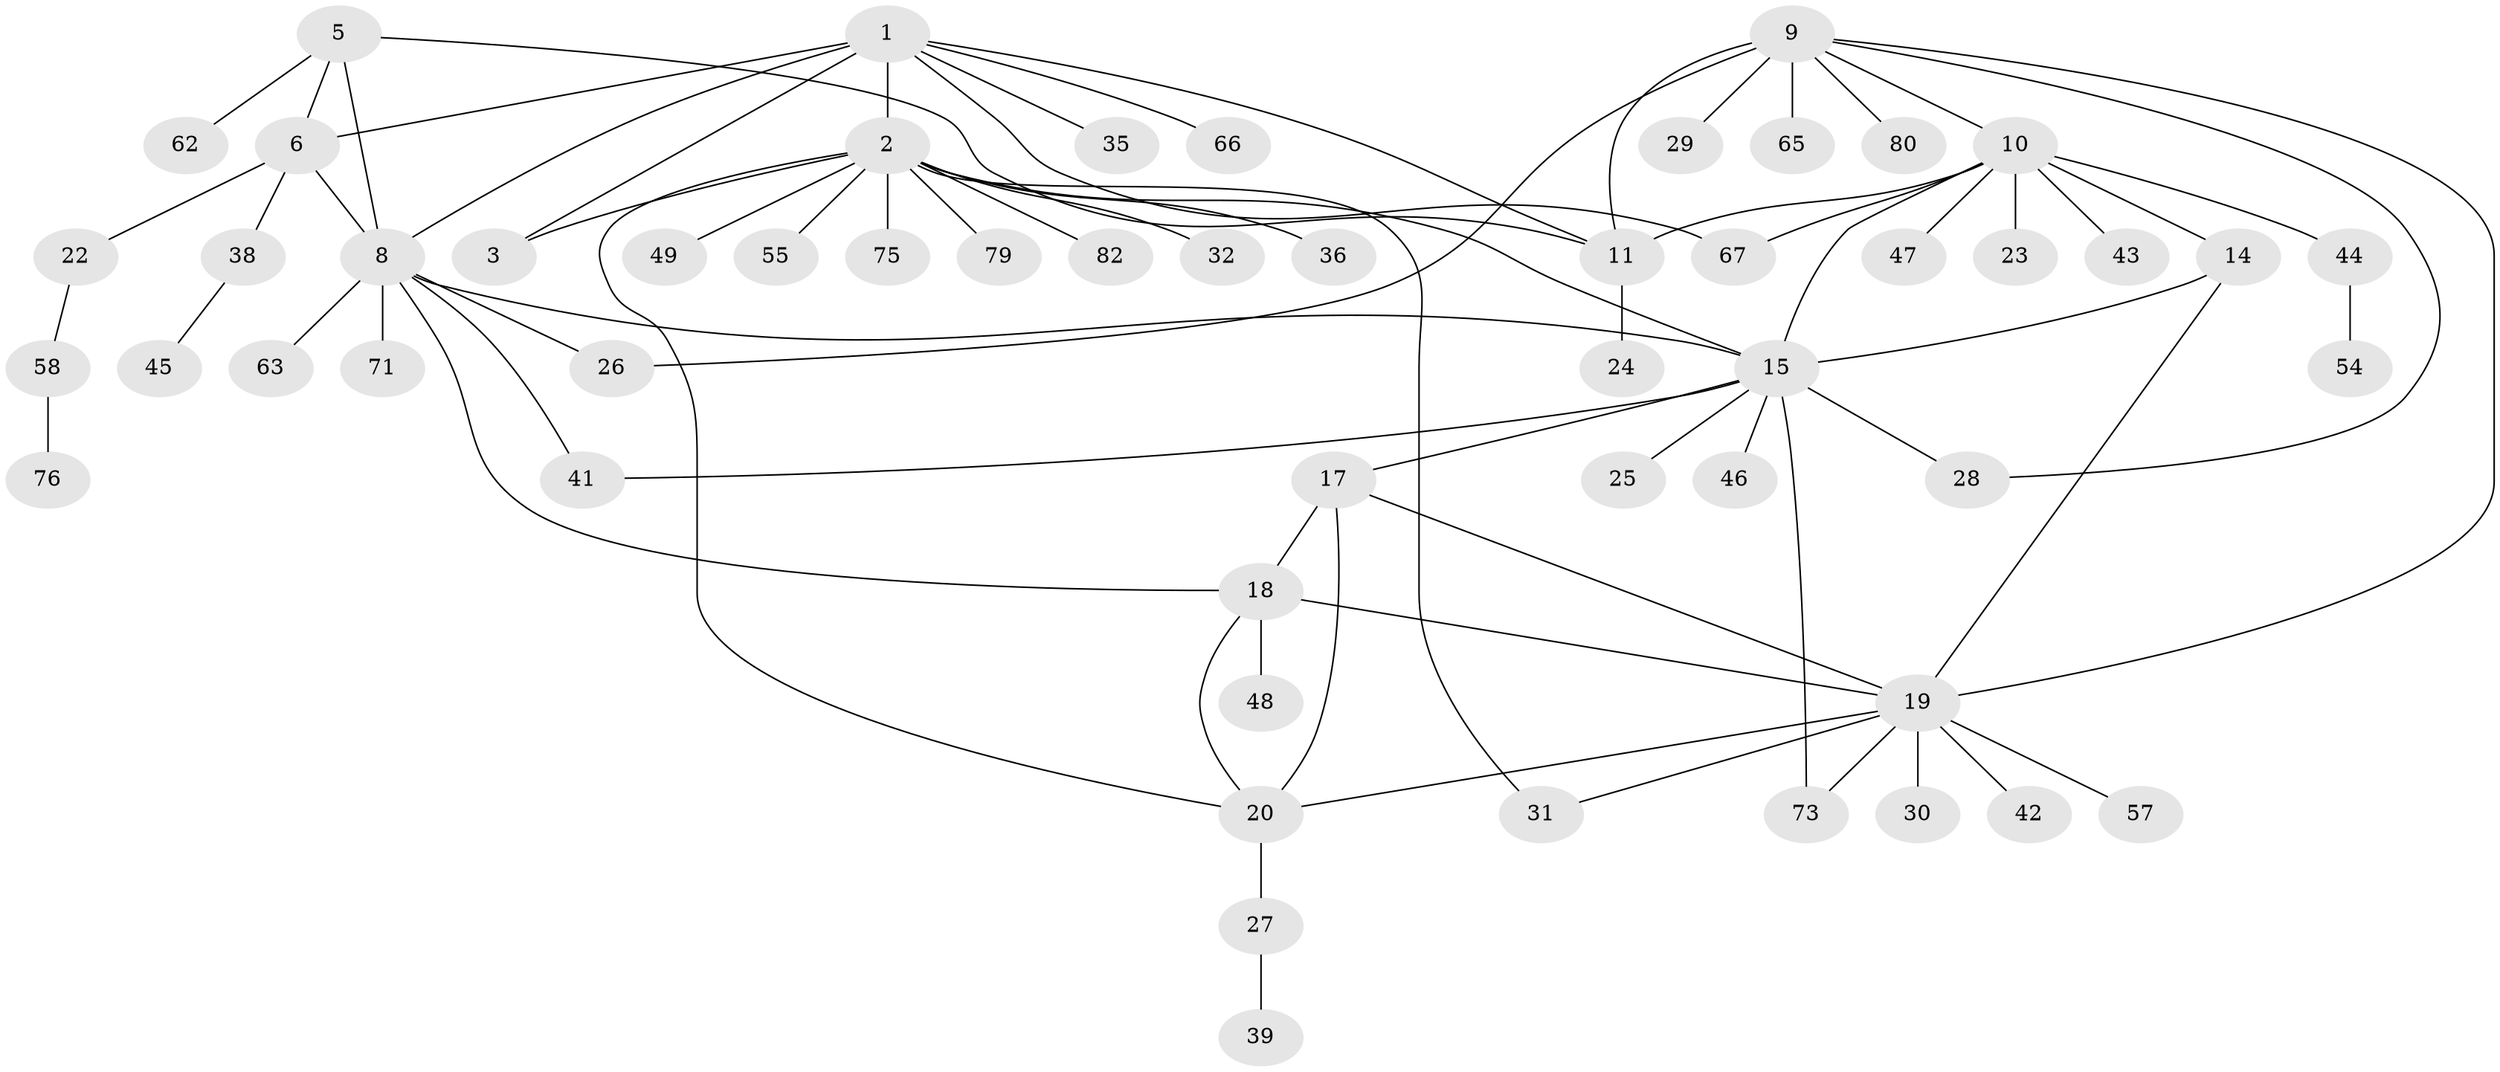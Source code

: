 // original degree distribution, {10: 0.036585365853658534, 9: 0.036585365853658534, 4: 0.06097560975609756, 7: 0.012195121951219513, 6: 0.024390243902439025, 5: 0.06097560975609756, 8: 0.012195121951219513, 3: 0.08536585365853659, 1: 0.4634146341463415, 2: 0.2073170731707317}
// Generated by graph-tools (version 1.1) at 2025/11/02/27/25 16:11:36]
// undirected, 55 vertices, 75 edges
graph export_dot {
graph [start="1"]
  node [color=gray90,style=filled];
  1 [super="+37"];
  2 [super="+4"];
  3 [super="+50"];
  5 [super="+7"];
  6 [super="+51"];
  8 [super="+77"];
  9 [super="+52"];
  10 [super="+13"];
  11 [super="+12"];
  14;
  15 [super="+16"];
  17 [super="+34"];
  18 [super="+60"];
  19 [super="+21"];
  20;
  22 [super="+72"];
  23;
  24;
  25 [super="+68"];
  26 [super="+33"];
  27 [super="+61"];
  28 [super="+56"];
  29;
  30;
  31;
  32;
  35 [super="+40"];
  36;
  38 [super="+64"];
  39;
  41;
  42;
  43;
  44;
  45 [super="+53"];
  46;
  47;
  48 [super="+78"];
  49;
  54 [super="+74"];
  55;
  57;
  58 [super="+59"];
  62;
  63;
  65 [super="+70"];
  66;
  67 [super="+69"];
  71;
  73 [super="+81"];
  75;
  76;
  79;
  80;
  82;
  1 -- 2 [weight=2];
  1 -- 3;
  1 -- 8;
  1 -- 11;
  1 -- 35;
  1 -- 66;
  1 -- 67;
  1 -- 6;
  2 -- 3 [weight=2];
  2 -- 15;
  2 -- 32;
  2 -- 36;
  2 -- 55;
  2 -- 75;
  2 -- 79;
  2 -- 49;
  2 -- 82;
  2 -- 20;
  2 -- 31;
  5 -- 6 [weight=2];
  5 -- 8 [weight=2];
  5 -- 62;
  5 -- 11;
  6 -- 8;
  6 -- 22;
  6 -- 38;
  8 -- 18;
  8 -- 41;
  8 -- 63;
  8 -- 71;
  8 -- 26;
  8 -- 15;
  9 -- 10;
  9 -- 11 [weight=2];
  9 -- 19;
  9 -- 26;
  9 -- 28;
  9 -- 29;
  9 -- 65;
  9 -- 80;
  10 -- 11 [weight=2];
  10 -- 23;
  10 -- 67;
  10 -- 43;
  10 -- 44;
  10 -- 14;
  10 -- 15 [weight=2];
  10 -- 47;
  11 -- 24;
  14 -- 15 [weight=2];
  14 -- 19 [weight=2];
  15 -- 25;
  15 -- 41;
  15 -- 46;
  15 -- 73;
  15 -- 28;
  15 -- 17;
  17 -- 18;
  17 -- 19;
  17 -- 20;
  18 -- 19;
  18 -- 20;
  18 -- 48;
  19 -- 20;
  19 -- 30;
  19 -- 31;
  19 -- 42;
  19 -- 57;
  19 -- 73;
  20 -- 27;
  22 -- 58;
  27 -- 39;
  38 -- 45;
  44 -- 54;
  58 -- 76;
}
